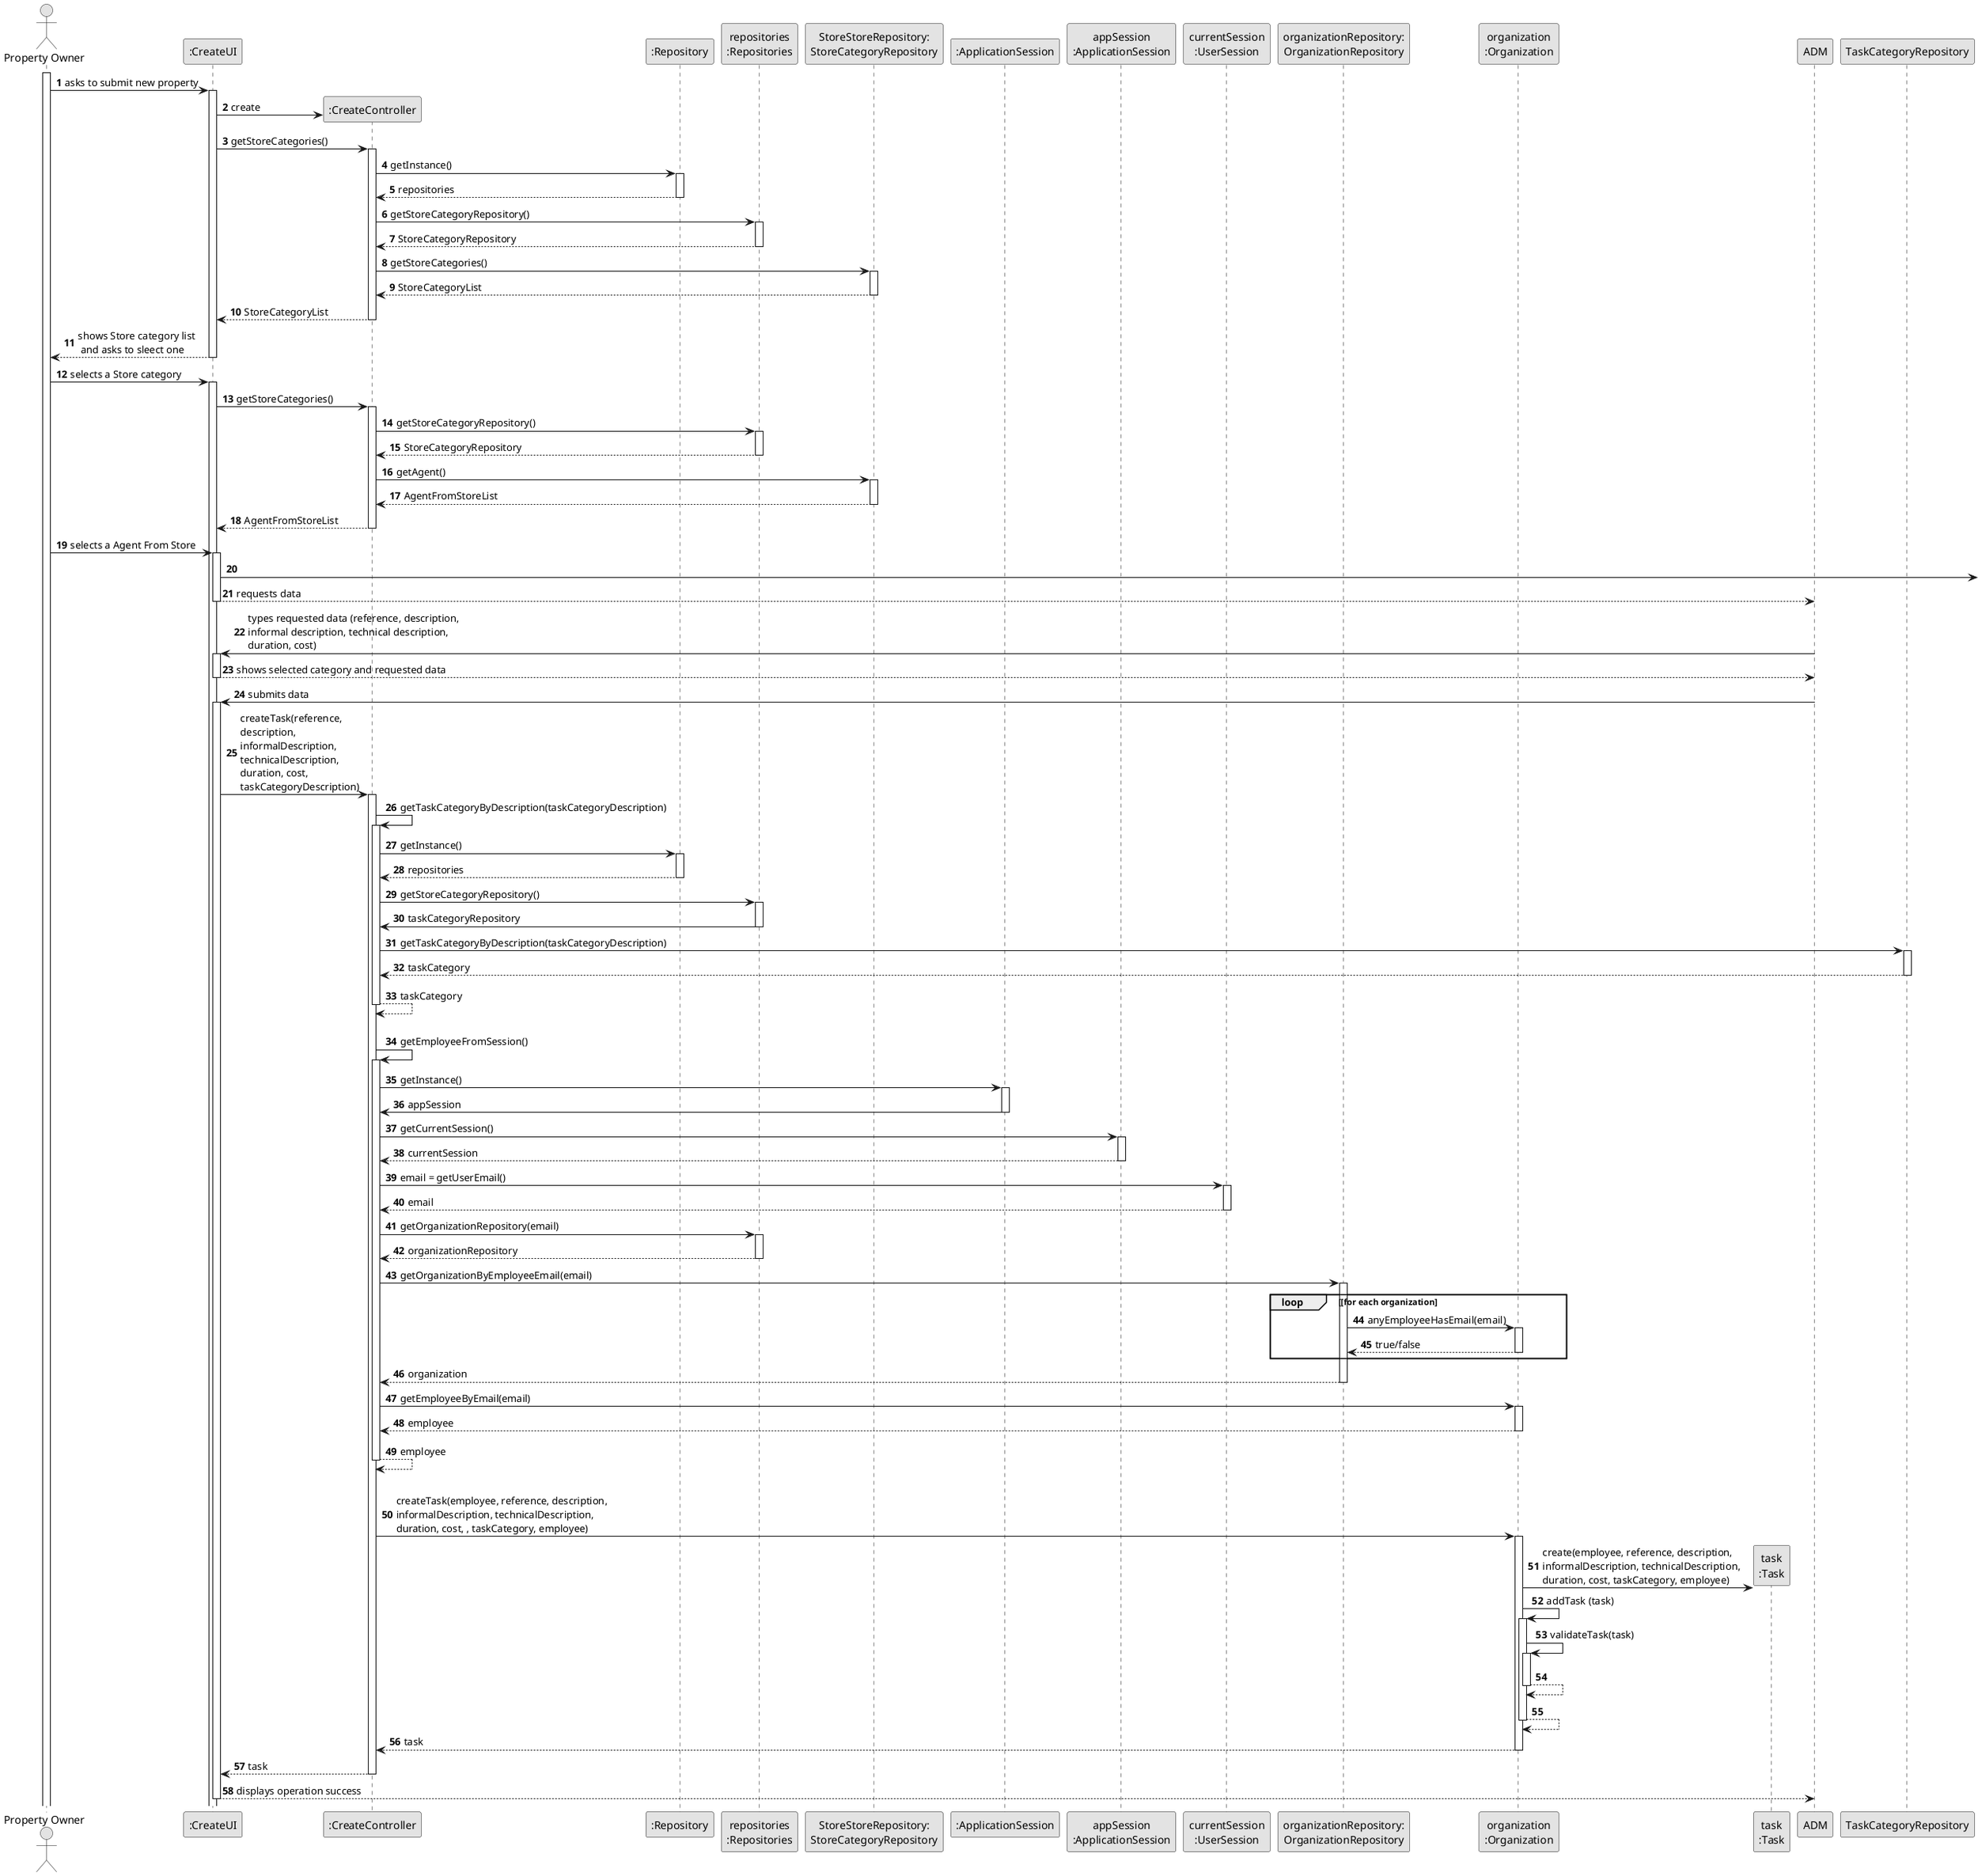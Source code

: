 @startuml
skinparam monochrome true
skinparam packageStyle rectangle
skinparam shadowing false

autonumber

'hide footbox
actor "Property Owner" as User
participant ":CreateUI" as UI
participant ":CreateController" as CTRL
participant ":Repository" as RepositorySingleton
participant "repositories\n:Repositories" as PLAT
participant "StoreStoreRepository:\nStoreCategoryRepository" as StoreCategoryRepository
participant ":ApplicationSession" as _APP
participant "appSession\n:ApplicationSession" as APP
participant "currentSession\n:UserSession" as SESSAO
participant "organizationRepository:\nOrganizationRepository" as OrganizationRepository
participant "organization\n:Organization" as ORG
participant "task\n:Task" as TAREFA

activate User

        User -> UI : asks to submit new property

        activate UI

'       UI --> ADM : requests data (Store)
            'create CTRL
            UI -> CTRL** : create

            UI -> CTRL : getStoreCategories()
            activate CTRL

            CTRL -> RepositorySingleton : getInstance()
            activate RepositorySingleton

            RepositorySingleton --> CTRL: repositories
            deactivate RepositorySingleton

            CTRL -> PLAT : getStoreCategoryRepository()
            activate PLAT

            PLAT --> CTRL: StoreCategoryRepository
            deactivate PLAT

            CTRL -> StoreCategoryRepository : getStoreCategories()
            activate StoreCategoryRepository

            StoreCategoryRepository --> CTRL : StoreCategoryList
            deactivate StoreCategoryRepository

            CTRL --> UI : StoreCategoryList
            deactivate CTRL

            UI --> User : shows Store category list\n and asks to sleect one
            deactivate UI

    User -> UI : selects a Store category
    activate UI

'    UI --> ADM : requests data (Agent)

            UI -> CTRL : getStoreCategories()
            activate CTRL

            CTRL -> PLAT : getStoreCategoryRepository()
            activate PLAT

            PLAT --> CTRL: StoreCategoryRepository
            deactivate PLAT

            CTRL -> StoreCategoryRepository : getAgent()
            activate StoreCategoryRepository

            StoreCategoryRepository --> CTRL : AgentFromStoreList
            deactivate StoreCategoryRepository

            CTRL --> UI : AgentFromStoreList
            deactivate CTRL

    User -> UI : selects a Agent From Store
    activate UI








            UI ->

        UI --> ADM : requests data
    deactivate UI

    ADM -> UI : types requested data (reference, description, \ninformal description, technical description,\nduration, cost)
    activate UI

        UI --> ADM : shows selected category and requested data
    deactivate UI

    ADM -> UI : submits data
    activate UI

        UI -> CTRL : createTask(reference,\ndescription,\ninformalDescription,\ntechnicalDescription,\nduration, cost,\ntaskCategoryDescription)
        activate CTRL

            CTRL -> CTRL : getTaskCategoryByDescription(taskCategoryDescription)
            activate CTRL

                CTRL -> RepositorySingleton : getInstance()
                activate RepositorySingleton

                    RepositorySingleton --> CTRL: repositories
                deactivate RepositorySingleton

                CTRL -> PLAT : getStoreCategoryRepository()
                activate PLAT

                    PLAT -> CTRL : taskCategoryRepository
                deactivate PLAT

                CTRL -> TaskCategoryRepository : getTaskCategoryByDescription(taskCategoryDescription)
                activate TaskCategoryRepository

                    TaskCategoryRepository --> CTRL : taskCategory
                deactivate TaskCategoryRepository
                    CTRL --> CTRL : taskCategory
            deactivate CTRL

            |||
            CTRL -> CTRL : getEmployeeFromSession()
            activate CTRL

                CTRL -> _APP: getInstance()
                activate _APP
                    _APP -> CTRL: appSession
                deactivate _APP


                CTRL -> APP: getCurrentSession()
                activate APP

                    APP --> CTRL: currentSession
                deactivate APP

                CTRL -> SESSAO: email = getUserEmail()
                activate SESSAO

                    SESSAO --> CTRL: email
                deactivate SESSAO


                CTRL -> PLAT: getOrganizationRepository(email)
                activate PLAT

                    PLAT --> CTRL: organizationRepository
                deactivate PLAT


                CTRL -> OrganizationRepository: getOrganizationByEmployeeEmail(email)
                activate OrganizationRepository

                    loop [for each organization
                        OrganizationRepository -> ORG : anyEmployeeHasEmail(email)
                        activate ORG

                             ORG --> OrganizationRepository : true/false
                        deactivate ORG
                    end
                    OrganizationRepository --> CTRL : organization
                deactivate OrganizationRepository

                CTRL -> ORG: getEmployeeByEmail(email)
                activate ORG

                    ORG --> CTRL : employee
                deactivate ORG

                CTRL --> CTRL : employee
            deactivate CTRL

            |||
            CTRL -> ORG: createTask(employee, reference, description,\ninformalDescription, technicalDescription,\nduration, cost, , taskCategory, employee)
            activate ORG

                ORG -> TAREFA**: create(employee, reference, description,\ninformalDescription, technicalDescription,\nduration, cost, taskCategory, employee)
                ORG -> ORG: addTask (task)


                activate ORG
                    ORG -> ORG: validateTask(task)
                    activate ORG
                        ORG --> ORG
                    deactivate ORG

                    ORG --> ORG
                deactivate ORG

                ORG --> CTRL : task

            deactivate ORG

            CTRL --> UI: task
            deactivate CTRL
            UI --> ADM: displays operation success
    deactivate UI

deactivate ADM

@enduml